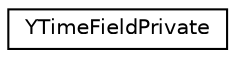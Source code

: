 digraph "Graphical Class Hierarchy"
{
 // LATEX_PDF_SIZE
  edge [fontname="Helvetica",fontsize="10",labelfontname="Helvetica",labelfontsize="10"];
  node [fontname="Helvetica",fontsize="10",shape=record];
  rankdir="LR";
  Node0 [label="YTimeFieldPrivate",height=0.2,width=0.4,color="black", fillcolor="white", style="filled",URL="$structYTimeFieldPrivate.html",tooltip=" "];
}
